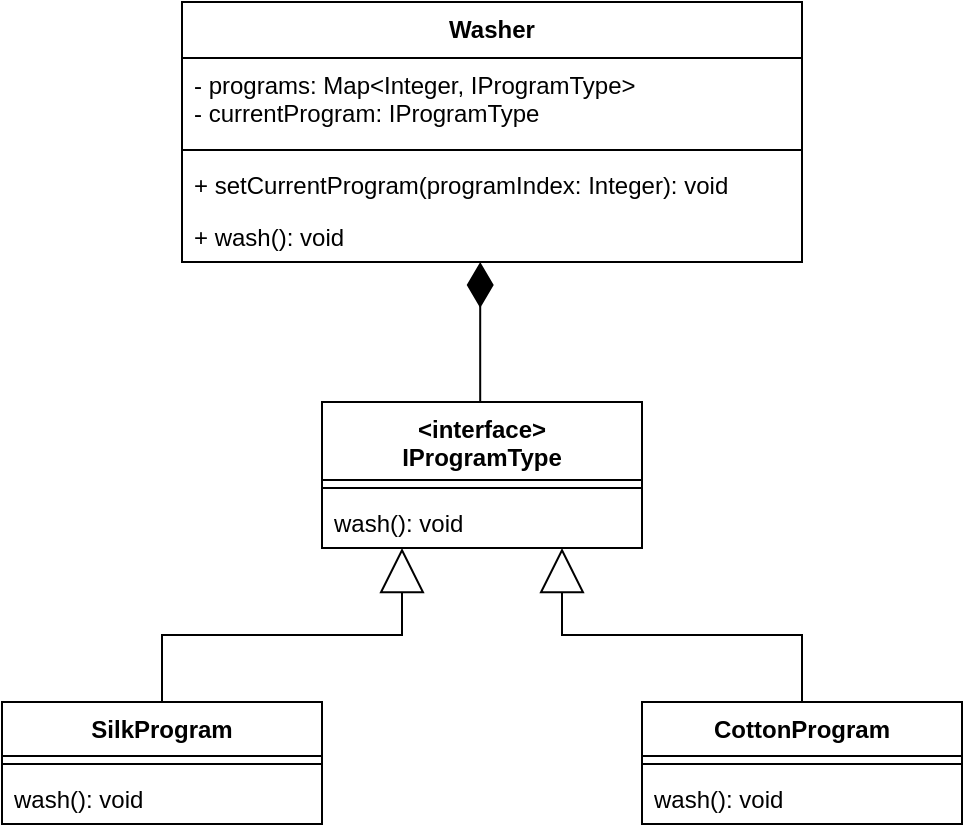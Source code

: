<mxfile version="12.7.4" type="device"><diagram id="C5RBs43oDa-KdzZeNtuy" name="Page-1"><mxGraphModel dx="868" dy="482" grid="1" gridSize="10" guides="1" tooltips="1" connect="1" arrows="1" fold="1" page="1" pageScale="1" pageWidth="827" pageHeight="1169" math="0" shadow="0"><root><mxCell id="WIyWlLk6GJQsqaUBKTNV-0"/><mxCell id="WIyWlLk6GJQsqaUBKTNV-1" parent="WIyWlLk6GJQsqaUBKTNV-0"/><mxCell id="UgYZHALR9VXZi1IO3cIL-0" value="Washer" style="swimlane;fontStyle=1;align=center;verticalAlign=top;childLayout=stackLayout;horizontal=1;startSize=28;horizontalStack=0;resizeParent=1;resizeParentMax=0;resizeLast=0;collapsible=1;marginBottom=0;" vertex="1" parent="WIyWlLk6GJQsqaUBKTNV-1"><mxGeometry x="330" y="130" width="310" height="130" as="geometry"/></mxCell><mxCell id="UgYZHALR9VXZi1IO3cIL-1" value="- programs: Map&lt;Integer, IProgramType&gt;&#10;- currentProgram: IProgramType" style="text;strokeColor=none;fillColor=none;align=left;verticalAlign=top;spacingLeft=4;spacingRight=4;overflow=hidden;rotatable=0;points=[[0,0.5],[1,0.5]];portConstraint=eastwest;" vertex="1" parent="UgYZHALR9VXZi1IO3cIL-0"><mxGeometry y="28" width="310" height="42" as="geometry"/></mxCell><mxCell id="UgYZHALR9VXZi1IO3cIL-2" value="" style="line;strokeWidth=1;fillColor=none;align=left;verticalAlign=middle;spacingTop=-1;spacingLeft=3;spacingRight=3;rotatable=0;labelPosition=right;points=[];portConstraint=eastwest;" vertex="1" parent="UgYZHALR9VXZi1IO3cIL-0"><mxGeometry y="70" width="310" height="8" as="geometry"/></mxCell><mxCell id="UgYZHALR9VXZi1IO3cIL-3" value="+ setCurrentProgram(programIndex: Integer): void" style="text;strokeColor=none;fillColor=none;align=left;verticalAlign=top;spacingLeft=4;spacingRight=4;overflow=hidden;rotatable=0;points=[[0,0.5],[1,0.5]];portConstraint=eastwest;" vertex="1" parent="UgYZHALR9VXZi1IO3cIL-0"><mxGeometry y="78" width="310" height="26" as="geometry"/></mxCell><mxCell id="UgYZHALR9VXZi1IO3cIL-4" value="+ wash(): void" style="text;strokeColor=none;fillColor=none;align=left;verticalAlign=top;spacingLeft=4;spacingRight=4;overflow=hidden;rotatable=0;points=[[0,0.5],[1,0.5]];portConstraint=eastwest;" vertex="1" parent="UgYZHALR9VXZi1IO3cIL-0"><mxGeometry y="104" width="310" height="26" as="geometry"/></mxCell><mxCell id="UgYZHALR9VXZi1IO3cIL-9" style="edgeStyle=orthogonalEdgeStyle;rounded=0;orthogonalLoop=1;jettySize=auto;html=1;entryX=0.481;entryY=1;entryDx=0;entryDy=0;entryPerimeter=0;endSize=20;endArrow=diamondThin;endFill=1;" edge="1" parent="WIyWlLk6GJQsqaUBKTNV-1" source="UgYZHALR9VXZi1IO3cIL-5" target="UgYZHALR9VXZi1IO3cIL-4"><mxGeometry relative="1" as="geometry"><Array as="points"><mxPoint x="480" y="300"/></Array></mxGeometry></mxCell><mxCell id="UgYZHALR9VXZi1IO3cIL-5" value="&lt;interface&gt;&#10;IProgramType" style="swimlane;fontStyle=1;align=center;verticalAlign=top;childLayout=stackLayout;horizontal=1;startSize=39;horizontalStack=0;resizeParent=1;resizeParentMax=0;resizeLast=0;collapsible=1;marginBottom=0;" vertex="1" parent="WIyWlLk6GJQsqaUBKTNV-1"><mxGeometry x="400" y="330" width="160" height="73" as="geometry"/></mxCell><mxCell id="UgYZHALR9VXZi1IO3cIL-7" value="" style="line;strokeWidth=1;fillColor=none;align=left;verticalAlign=middle;spacingTop=-1;spacingLeft=3;spacingRight=3;rotatable=0;labelPosition=right;points=[];portConstraint=eastwest;" vertex="1" parent="UgYZHALR9VXZi1IO3cIL-5"><mxGeometry y="39" width="160" height="8" as="geometry"/></mxCell><mxCell id="UgYZHALR9VXZi1IO3cIL-8" value="wash(): void" style="text;strokeColor=none;fillColor=none;align=left;verticalAlign=top;spacingLeft=4;spacingRight=4;overflow=hidden;rotatable=0;points=[[0,0.5],[1,0.5]];portConstraint=eastwest;" vertex="1" parent="UgYZHALR9VXZi1IO3cIL-5"><mxGeometry y="47" width="160" height="26" as="geometry"/></mxCell><mxCell id="UgYZHALR9VXZi1IO3cIL-16" style="edgeStyle=orthogonalEdgeStyle;rounded=0;orthogonalLoop=1;jettySize=auto;html=1;entryX=0.25;entryY=1;entryDx=0;entryDy=0;entryPerimeter=0;endArrow=block;endFill=0;endSize=20;" edge="1" parent="WIyWlLk6GJQsqaUBKTNV-1" source="UgYZHALR9VXZi1IO3cIL-10" target="UgYZHALR9VXZi1IO3cIL-8"><mxGeometry relative="1" as="geometry"/></mxCell><mxCell id="UgYZHALR9VXZi1IO3cIL-10" value="SilkProgram" style="swimlane;fontStyle=1;align=center;verticalAlign=top;childLayout=stackLayout;horizontal=1;startSize=27;horizontalStack=0;resizeParent=1;resizeParentMax=0;resizeLast=0;collapsible=1;marginBottom=0;" vertex="1" parent="WIyWlLk6GJQsqaUBKTNV-1"><mxGeometry x="240" y="480" width="160" height="61" as="geometry"/></mxCell><mxCell id="UgYZHALR9VXZi1IO3cIL-11" value="" style="line;strokeWidth=1;fillColor=none;align=left;verticalAlign=middle;spacingTop=-1;spacingLeft=3;spacingRight=3;rotatable=0;labelPosition=right;points=[];portConstraint=eastwest;" vertex="1" parent="UgYZHALR9VXZi1IO3cIL-10"><mxGeometry y="27" width="160" height="8" as="geometry"/></mxCell><mxCell id="UgYZHALR9VXZi1IO3cIL-12" value="wash(): void" style="text;strokeColor=none;fillColor=none;align=left;verticalAlign=top;spacingLeft=4;spacingRight=4;overflow=hidden;rotatable=0;points=[[0,0.5],[1,0.5]];portConstraint=eastwest;" vertex="1" parent="UgYZHALR9VXZi1IO3cIL-10"><mxGeometry y="35" width="160" height="26" as="geometry"/></mxCell><mxCell id="UgYZHALR9VXZi1IO3cIL-17" style="edgeStyle=orthogonalEdgeStyle;rounded=0;orthogonalLoop=1;jettySize=auto;html=1;entryX=0.75;entryY=1;entryDx=0;entryDy=0;entryPerimeter=0;endArrow=block;endFill=0;endSize=20;" edge="1" parent="WIyWlLk6GJQsqaUBKTNV-1" source="UgYZHALR9VXZi1IO3cIL-13" target="UgYZHALR9VXZi1IO3cIL-8"><mxGeometry relative="1" as="geometry"/></mxCell><mxCell id="UgYZHALR9VXZi1IO3cIL-13" value="CottonProgram" style="swimlane;fontStyle=1;align=center;verticalAlign=top;childLayout=stackLayout;horizontal=1;startSize=27;horizontalStack=0;resizeParent=1;resizeParentMax=0;resizeLast=0;collapsible=1;marginBottom=0;" vertex="1" parent="WIyWlLk6GJQsqaUBKTNV-1"><mxGeometry x="560" y="480" width="160" height="61" as="geometry"/></mxCell><mxCell id="UgYZHALR9VXZi1IO3cIL-14" value="" style="line;strokeWidth=1;fillColor=none;align=left;verticalAlign=middle;spacingTop=-1;spacingLeft=3;spacingRight=3;rotatable=0;labelPosition=right;points=[];portConstraint=eastwest;" vertex="1" parent="UgYZHALR9VXZi1IO3cIL-13"><mxGeometry y="27" width="160" height="8" as="geometry"/></mxCell><mxCell id="UgYZHALR9VXZi1IO3cIL-15" value="wash(): void" style="text;strokeColor=none;fillColor=none;align=left;verticalAlign=top;spacingLeft=4;spacingRight=4;overflow=hidden;rotatable=0;points=[[0,0.5],[1,0.5]];portConstraint=eastwest;" vertex="1" parent="UgYZHALR9VXZi1IO3cIL-13"><mxGeometry y="35" width="160" height="26" as="geometry"/></mxCell></root></mxGraphModel></diagram></mxfile>